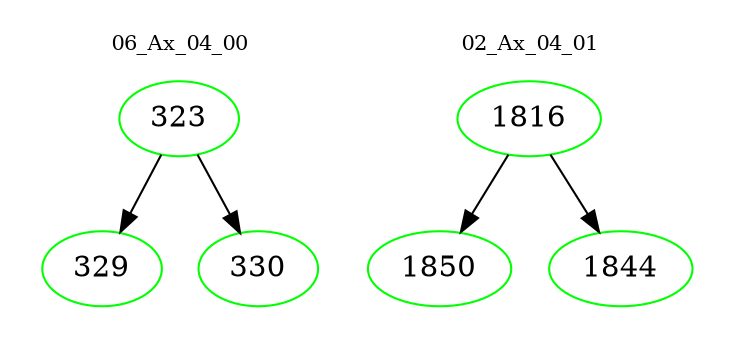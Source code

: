 digraph{
subgraph cluster_0 {
color = white
label = "06_Ax_04_00";
fontsize=10;
T0_323 [label="323", color="green"]
T0_323 -> T0_329 [color="black"]
T0_329 [label="329", color="green"]
T0_323 -> T0_330 [color="black"]
T0_330 [label="330", color="green"]
}
subgraph cluster_1 {
color = white
label = "02_Ax_04_01";
fontsize=10;
T1_1816 [label="1816", color="green"]
T1_1816 -> T1_1850 [color="black"]
T1_1850 [label="1850", color="green"]
T1_1816 -> T1_1844 [color="black"]
T1_1844 [label="1844", color="green"]
}
}
